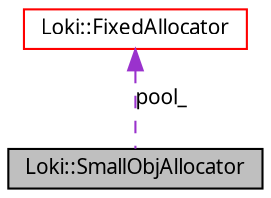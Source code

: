 digraph G
{
  bgcolor="transparent";
  edge [fontname="FreeSans.ttf",fontsize=10,labelfontname="FreeSans.ttf",labelfontsize=10];
  node [fontname="FreeSans.ttf",fontsize=10,shape=record];
  Node1 [label="Loki::SmallObjAllocator",height=0.2,width=0.4,color="black", fillcolor="grey75", style="filled" fontcolor="black"];
  Node2 -> Node1 [dir=back,color="darkorchid3",fontsize=10,style="dashed",label="pool_",fontname="FreeSans.ttf"];
  Node2 [label="Loki::FixedAllocator",height=0.2,width=0.4,color="red",URL="$a00674.html"];
}
